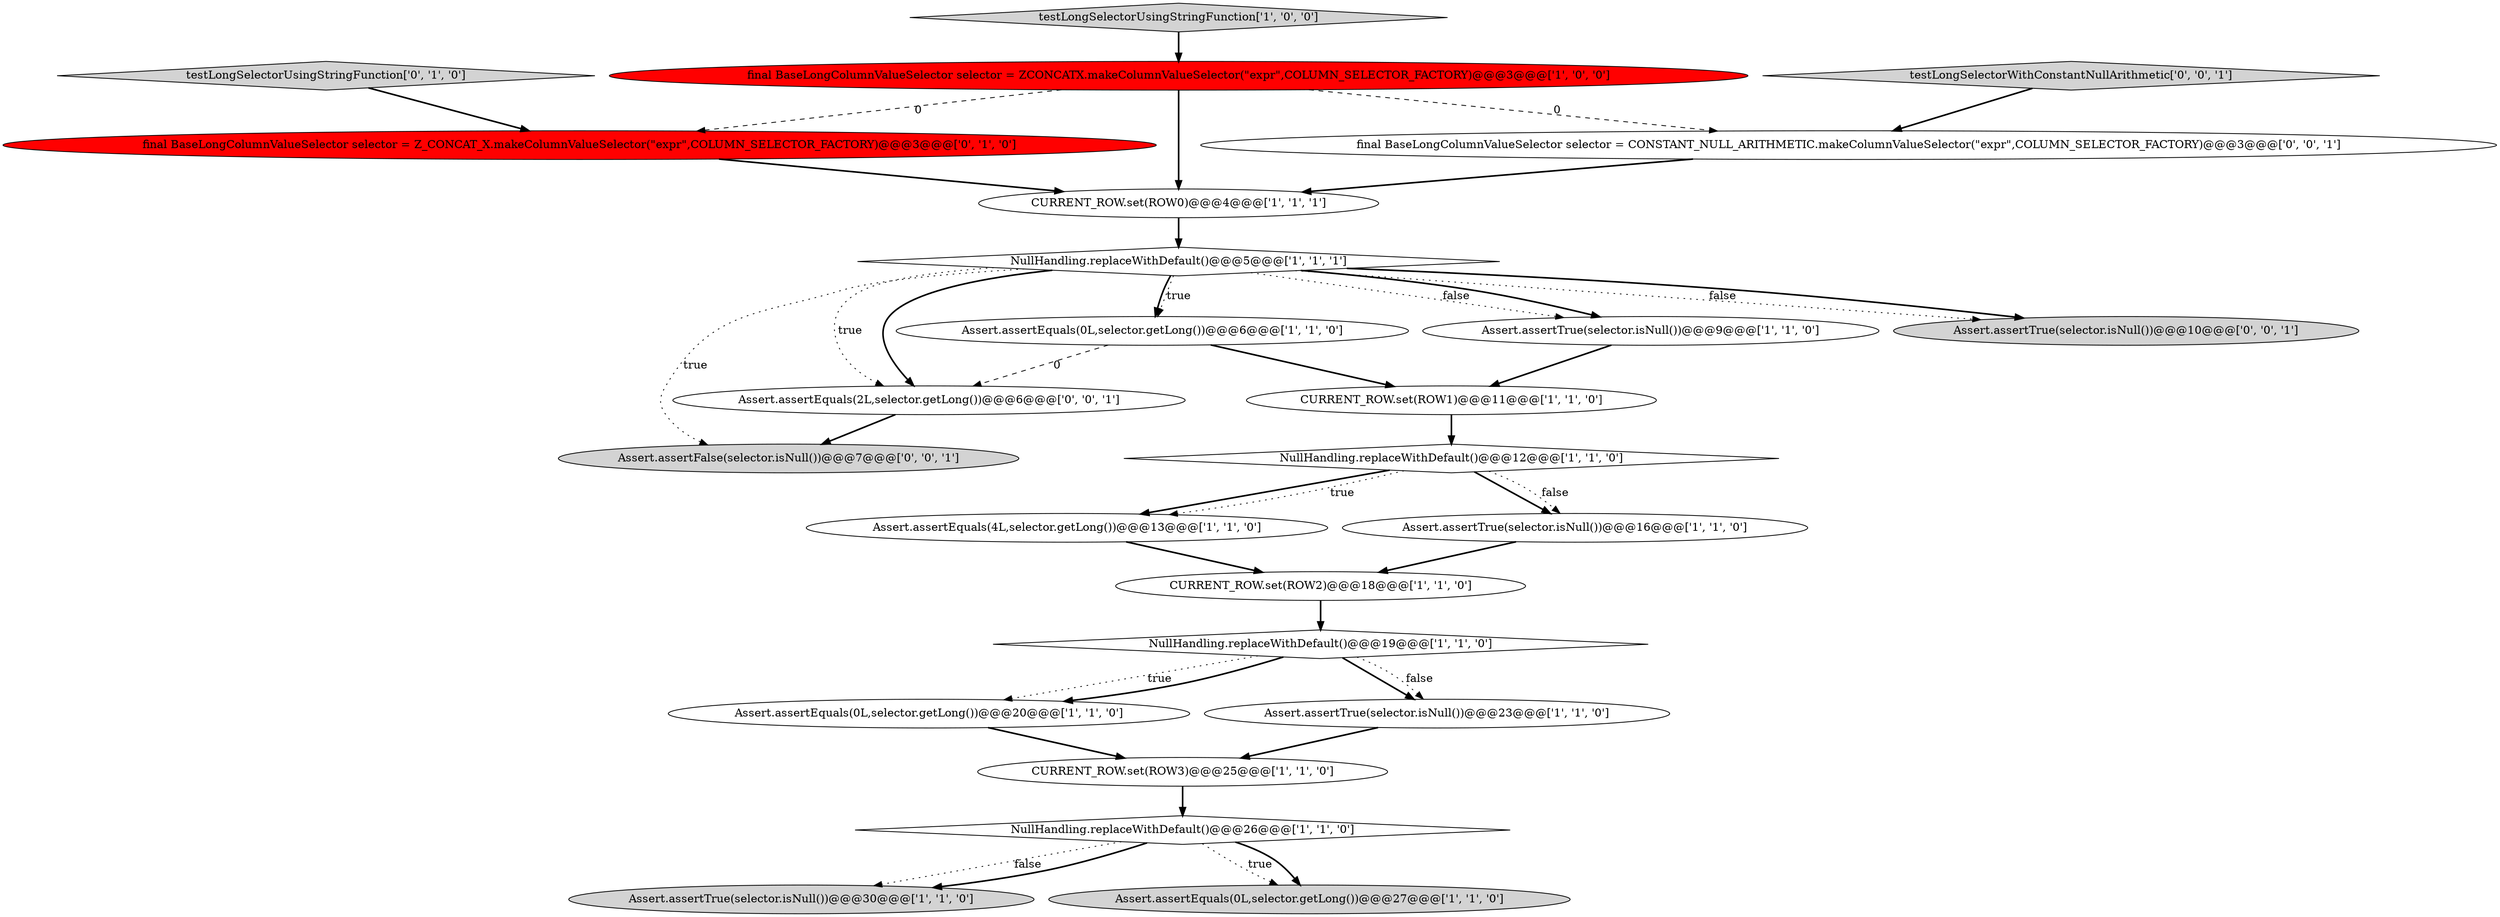 digraph {
21 [style = filled, label = "Assert.assertFalse(selector.isNull())@@@7@@@['0', '0', '1']", fillcolor = lightgray, shape = ellipse image = "AAA0AAABBB3BBB"];
14 [style = filled, label = "Assert.assertEquals(0L,selector.getLong())@@@20@@@['1', '1', '0']", fillcolor = white, shape = ellipse image = "AAA0AAABBB1BBB"];
2 [style = filled, label = "NullHandling.replaceWithDefault()@@@5@@@['1', '1', '1']", fillcolor = white, shape = diamond image = "AAA0AAABBB1BBB"];
11 [style = filled, label = "Assert.assertTrue(selector.isNull())@@@30@@@['1', '1', '0']", fillcolor = lightgray, shape = ellipse image = "AAA0AAABBB1BBB"];
13 [style = filled, label = "Assert.assertEquals(4L,selector.getLong())@@@13@@@['1', '1', '0']", fillcolor = white, shape = ellipse image = "AAA0AAABBB1BBB"];
18 [style = filled, label = "final BaseLongColumnValueSelector selector = Z_CONCAT_X.makeColumnValueSelector(\"expr\",COLUMN_SELECTOR_FACTORY)@@@3@@@['0', '1', '0']", fillcolor = red, shape = ellipse image = "AAA1AAABBB2BBB"];
19 [style = filled, label = "testLongSelectorUsingStringFunction['0', '1', '0']", fillcolor = lightgray, shape = diamond image = "AAA0AAABBB2BBB"];
23 [style = filled, label = "Assert.assertEquals(2L,selector.getLong())@@@6@@@['0', '0', '1']", fillcolor = white, shape = ellipse image = "AAA0AAABBB3BBB"];
17 [style = filled, label = "CURRENT_ROW.set(ROW1)@@@11@@@['1', '1', '0']", fillcolor = white, shape = ellipse image = "AAA0AAABBB1BBB"];
9 [style = filled, label = "CURRENT_ROW.set(ROW3)@@@25@@@['1', '1', '0']", fillcolor = white, shape = ellipse image = "AAA0AAABBB1BBB"];
12 [style = filled, label = "Assert.assertEquals(0L,selector.getLong())@@@6@@@['1', '1', '0']", fillcolor = white, shape = ellipse image = "AAA0AAABBB1BBB"];
15 [style = filled, label = "final BaseLongColumnValueSelector selector = ZCONCATX.makeColumnValueSelector(\"expr\",COLUMN_SELECTOR_FACTORY)@@@3@@@['1', '0', '0']", fillcolor = red, shape = ellipse image = "AAA1AAABBB1BBB"];
16 [style = filled, label = "NullHandling.replaceWithDefault()@@@19@@@['1', '1', '0']", fillcolor = white, shape = diamond image = "AAA0AAABBB1BBB"];
6 [style = filled, label = "Assert.assertTrue(selector.isNull())@@@16@@@['1', '1', '0']", fillcolor = white, shape = ellipse image = "AAA0AAABBB1BBB"];
5 [style = filled, label = "Assert.assertTrue(selector.isNull())@@@9@@@['1', '1', '0']", fillcolor = white, shape = ellipse image = "AAA0AAABBB1BBB"];
7 [style = filled, label = "Assert.assertTrue(selector.isNull())@@@23@@@['1', '1', '0']", fillcolor = white, shape = ellipse image = "AAA0AAABBB1BBB"];
22 [style = filled, label = "Assert.assertTrue(selector.isNull())@@@10@@@['0', '0', '1']", fillcolor = lightgray, shape = ellipse image = "AAA0AAABBB3BBB"];
10 [style = filled, label = "CURRENT_ROW.set(ROW0)@@@4@@@['1', '1', '1']", fillcolor = white, shape = ellipse image = "AAA0AAABBB1BBB"];
0 [style = filled, label = "testLongSelectorUsingStringFunction['1', '0', '0']", fillcolor = lightgray, shape = diamond image = "AAA0AAABBB1BBB"];
8 [style = filled, label = "NullHandling.replaceWithDefault()@@@26@@@['1', '1', '0']", fillcolor = white, shape = diamond image = "AAA0AAABBB1BBB"];
3 [style = filled, label = "NullHandling.replaceWithDefault()@@@12@@@['1', '1', '0']", fillcolor = white, shape = diamond image = "AAA0AAABBB1BBB"];
20 [style = filled, label = "final BaseLongColumnValueSelector selector = CONSTANT_NULL_ARITHMETIC.makeColumnValueSelector(\"expr\",COLUMN_SELECTOR_FACTORY)@@@3@@@['0', '0', '1']", fillcolor = white, shape = ellipse image = "AAA0AAABBB3BBB"];
4 [style = filled, label = "Assert.assertEquals(0L,selector.getLong())@@@27@@@['1', '1', '0']", fillcolor = lightgray, shape = ellipse image = "AAA0AAABBB1BBB"];
24 [style = filled, label = "testLongSelectorWithConstantNullArithmetic['0', '0', '1']", fillcolor = lightgray, shape = diamond image = "AAA0AAABBB3BBB"];
1 [style = filled, label = "CURRENT_ROW.set(ROW2)@@@18@@@['1', '1', '0']", fillcolor = white, shape = ellipse image = "AAA0AAABBB1BBB"];
15->10 [style = bold, label=""];
19->18 [style = bold, label=""];
15->20 [style = dashed, label="0"];
8->11 [style = dotted, label="false"];
12->23 [style = dashed, label="0"];
12->17 [style = bold, label=""];
15->18 [style = dashed, label="0"];
16->7 [style = bold, label=""];
3->6 [style = bold, label=""];
2->23 [style = dotted, label="true"];
2->21 [style = dotted, label="true"];
9->8 [style = bold, label=""];
5->17 [style = bold, label=""];
8->4 [style = dotted, label="true"];
0->15 [style = bold, label=""];
13->1 [style = bold, label=""];
2->12 [style = bold, label=""];
20->10 [style = bold, label=""];
24->20 [style = bold, label=""];
7->9 [style = bold, label=""];
2->23 [style = bold, label=""];
6->1 [style = bold, label=""];
3->6 [style = dotted, label="false"];
18->10 [style = bold, label=""];
23->21 [style = bold, label=""];
1->16 [style = bold, label=""];
2->22 [style = dotted, label="false"];
2->5 [style = dotted, label="false"];
16->14 [style = dotted, label="true"];
17->3 [style = bold, label=""];
3->13 [style = bold, label=""];
2->12 [style = dotted, label="true"];
16->14 [style = bold, label=""];
14->9 [style = bold, label=""];
10->2 [style = bold, label=""];
16->7 [style = dotted, label="false"];
8->4 [style = bold, label=""];
2->22 [style = bold, label=""];
8->11 [style = bold, label=""];
3->13 [style = dotted, label="true"];
2->5 [style = bold, label=""];
}
